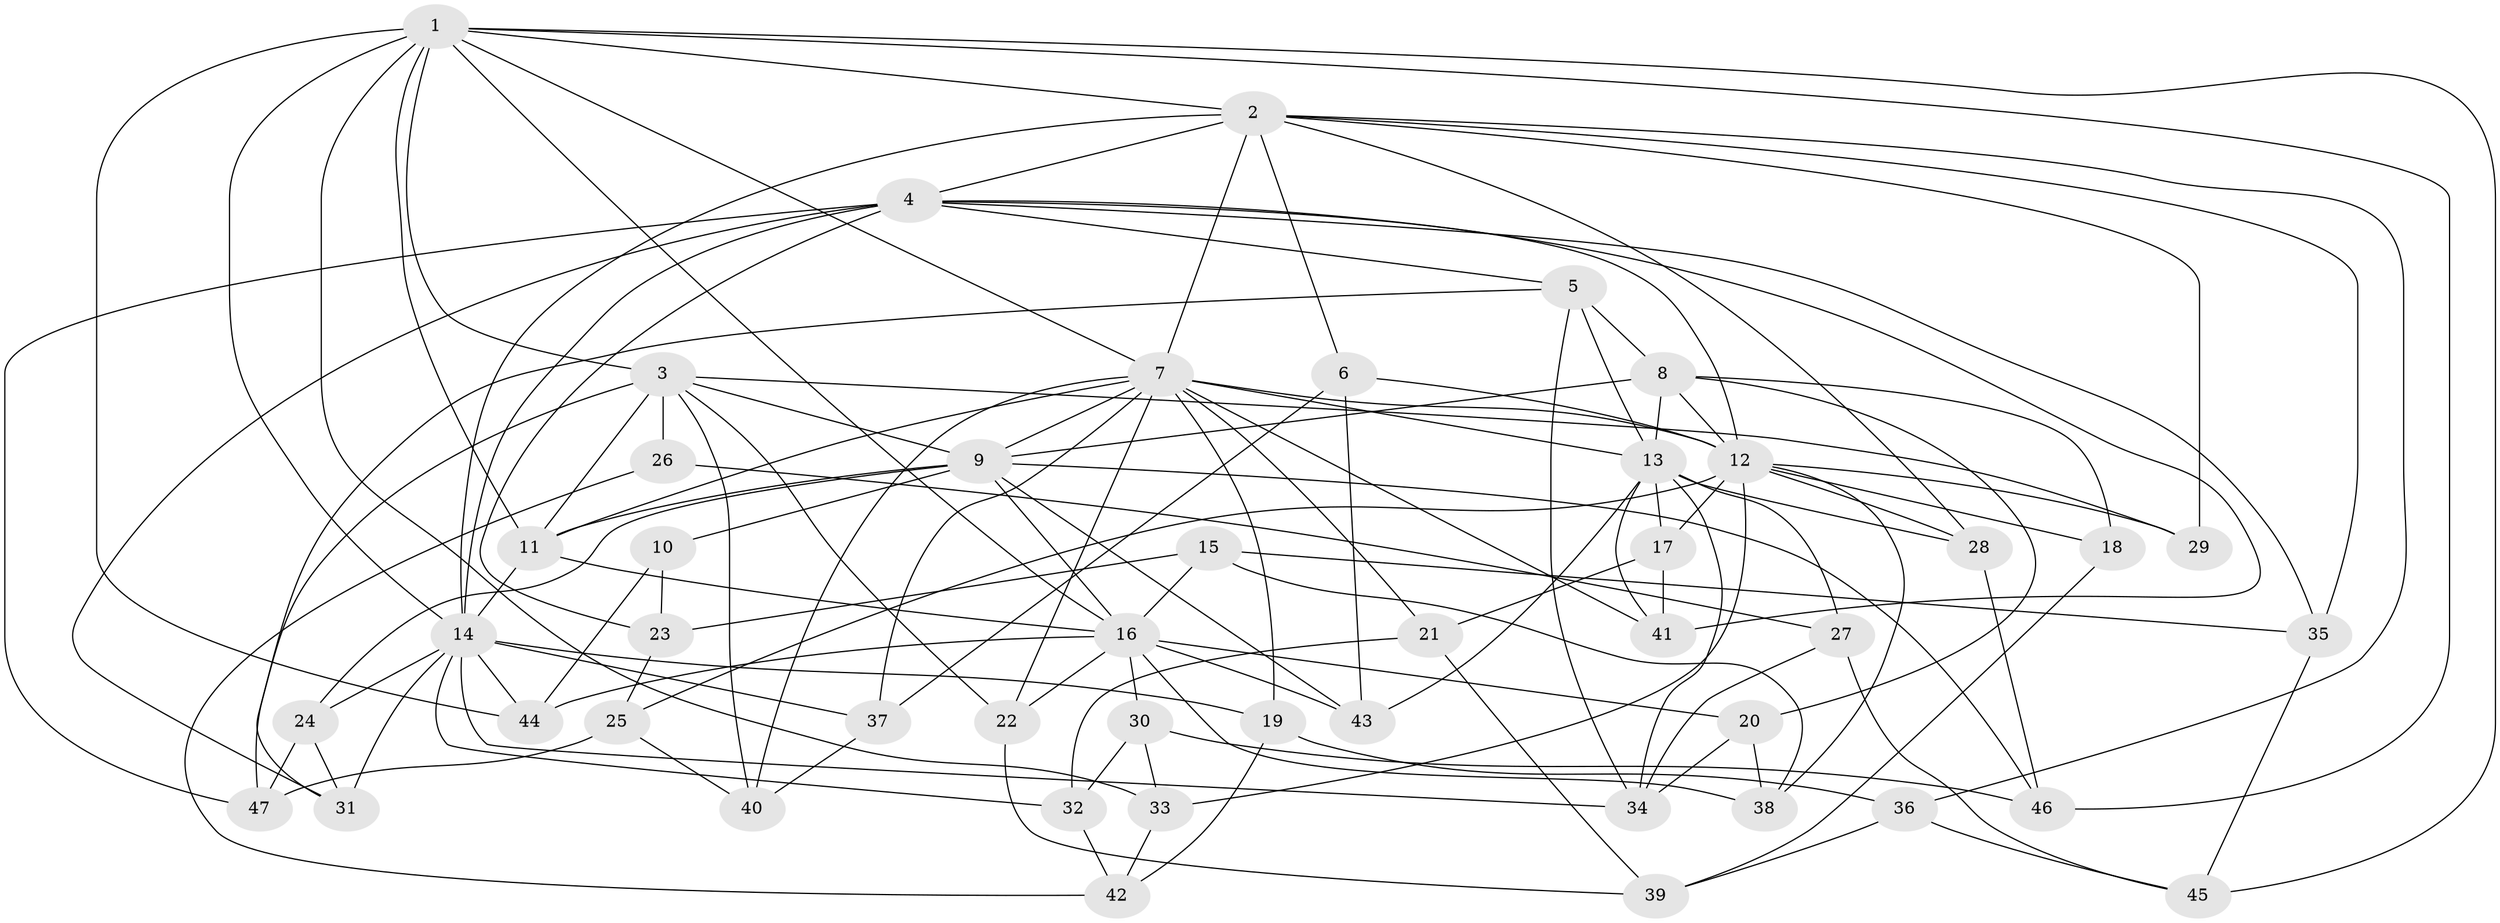 // original degree distribution, {4: 1.0}
// Generated by graph-tools (version 1.1) at 2025/37/03/09/25 02:37:59]
// undirected, 47 vertices, 124 edges
graph export_dot {
graph [start="1"]
  node [color=gray90,style=filled];
  1;
  2;
  3;
  4;
  5;
  6;
  7;
  8;
  9;
  10;
  11;
  12;
  13;
  14;
  15;
  16;
  17;
  18;
  19;
  20;
  21;
  22;
  23;
  24;
  25;
  26;
  27;
  28;
  29;
  30;
  31;
  32;
  33;
  34;
  35;
  36;
  37;
  38;
  39;
  40;
  41;
  42;
  43;
  44;
  45;
  46;
  47;
  1 -- 2 [weight=2.0];
  1 -- 3 [weight=2.0];
  1 -- 7 [weight=1.0];
  1 -- 11 [weight=1.0];
  1 -- 14 [weight=1.0];
  1 -- 16 [weight=1.0];
  1 -- 33 [weight=1.0];
  1 -- 44 [weight=1.0];
  1 -- 45 [weight=1.0];
  1 -- 46 [weight=1.0];
  2 -- 4 [weight=1.0];
  2 -- 6 [weight=1.0];
  2 -- 7 [weight=1.0];
  2 -- 14 [weight=1.0];
  2 -- 28 [weight=1.0];
  2 -- 29 [weight=1.0];
  2 -- 35 [weight=1.0];
  2 -- 36 [weight=1.0];
  3 -- 9 [weight=1.0];
  3 -- 11 [weight=1.0];
  3 -- 22 [weight=1.0];
  3 -- 26 [weight=2.0];
  3 -- 29 [weight=1.0];
  3 -- 40 [weight=1.0];
  3 -- 47 [weight=1.0];
  4 -- 5 [weight=1.0];
  4 -- 12 [weight=1.0];
  4 -- 14 [weight=2.0];
  4 -- 23 [weight=1.0];
  4 -- 31 [weight=1.0];
  4 -- 35 [weight=1.0];
  4 -- 41 [weight=1.0];
  4 -- 47 [weight=1.0];
  5 -- 8 [weight=1.0];
  5 -- 13 [weight=2.0];
  5 -- 31 [weight=1.0];
  5 -- 34 [weight=1.0];
  6 -- 12 [weight=1.0];
  6 -- 37 [weight=1.0];
  6 -- 43 [weight=1.0];
  7 -- 9 [weight=1.0];
  7 -- 11 [weight=1.0];
  7 -- 12 [weight=1.0];
  7 -- 13 [weight=1.0];
  7 -- 19 [weight=1.0];
  7 -- 21 [weight=1.0];
  7 -- 22 [weight=1.0];
  7 -- 37 [weight=1.0];
  7 -- 40 [weight=1.0];
  7 -- 41 [weight=1.0];
  8 -- 9 [weight=3.0];
  8 -- 12 [weight=1.0];
  8 -- 13 [weight=2.0];
  8 -- 18 [weight=2.0];
  8 -- 20 [weight=1.0];
  9 -- 10 [weight=2.0];
  9 -- 11 [weight=1.0];
  9 -- 16 [weight=1.0];
  9 -- 24 [weight=1.0];
  9 -- 43 [weight=1.0];
  9 -- 46 [weight=1.0];
  10 -- 23 [weight=1.0];
  10 -- 44 [weight=1.0];
  11 -- 14 [weight=1.0];
  11 -- 16 [weight=1.0];
  12 -- 17 [weight=1.0];
  12 -- 18 [weight=1.0];
  12 -- 25 [weight=1.0];
  12 -- 28 [weight=1.0];
  12 -- 29 [weight=2.0];
  12 -- 33 [weight=1.0];
  12 -- 38 [weight=1.0];
  13 -- 17 [weight=1.0];
  13 -- 27 [weight=1.0];
  13 -- 28 [weight=1.0];
  13 -- 34 [weight=2.0];
  13 -- 41 [weight=1.0];
  13 -- 43 [weight=1.0];
  14 -- 19 [weight=1.0];
  14 -- 24 [weight=1.0];
  14 -- 31 [weight=1.0];
  14 -- 32 [weight=1.0];
  14 -- 34 [weight=1.0];
  14 -- 37 [weight=1.0];
  14 -- 44 [weight=1.0];
  15 -- 16 [weight=1.0];
  15 -- 23 [weight=1.0];
  15 -- 35 [weight=1.0];
  15 -- 38 [weight=1.0];
  16 -- 20 [weight=1.0];
  16 -- 22 [weight=1.0];
  16 -- 30 [weight=1.0];
  16 -- 38 [weight=1.0];
  16 -- 43 [weight=1.0];
  16 -- 44 [weight=1.0];
  17 -- 21 [weight=1.0];
  17 -- 41 [weight=1.0];
  18 -- 39 [weight=1.0];
  19 -- 36 [weight=1.0];
  19 -- 42 [weight=1.0];
  20 -- 34 [weight=1.0];
  20 -- 38 [weight=1.0];
  21 -- 32 [weight=1.0];
  21 -- 39 [weight=1.0];
  22 -- 39 [weight=1.0];
  23 -- 25 [weight=1.0];
  24 -- 31 [weight=1.0];
  24 -- 47 [weight=1.0];
  25 -- 40 [weight=1.0];
  25 -- 47 [weight=1.0];
  26 -- 27 [weight=1.0];
  26 -- 42 [weight=1.0];
  27 -- 34 [weight=1.0];
  27 -- 45 [weight=1.0];
  28 -- 46 [weight=1.0];
  30 -- 32 [weight=1.0];
  30 -- 33 [weight=1.0];
  30 -- 46 [weight=1.0];
  32 -- 42 [weight=1.0];
  33 -- 42 [weight=1.0];
  35 -- 45 [weight=1.0];
  36 -- 39 [weight=1.0];
  36 -- 45 [weight=1.0];
  37 -- 40 [weight=1.0];
}
